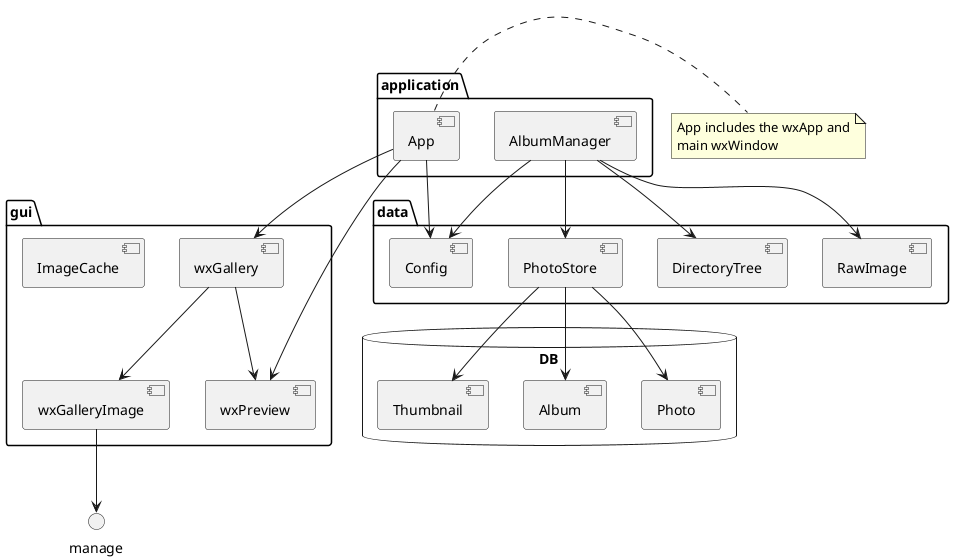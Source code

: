 @startuml
'https://plantuml.com/component-diagram

package "gui"{
    component wxGallery as gallery
    component wxGalleryImage as image
    component wxPreview as preview
    component ImageCache as cache
}

package "application"{
    component App as app
    component AlbumManager as manager
}

package "data"{
    component DirectoryTree as tree
    component PhotoStore as store
    component Config as config
    component RawImage as raw
}

database "DB"{
    component Photo as model_photo
    component Album as model_album
    component Thumbnail as model_thumbnail
}

note right of app
    App includes the wxApp and
    main wxWindow
end note

app --> config
app --> gallery
app --> preview

gallery --> image
gallery --> preview
image --> manage

manager --> store
manager --> tree
manager --> config
manager --> raw

store --> model_photo
store --> model_album
store --> model_thumbnail

@enduml